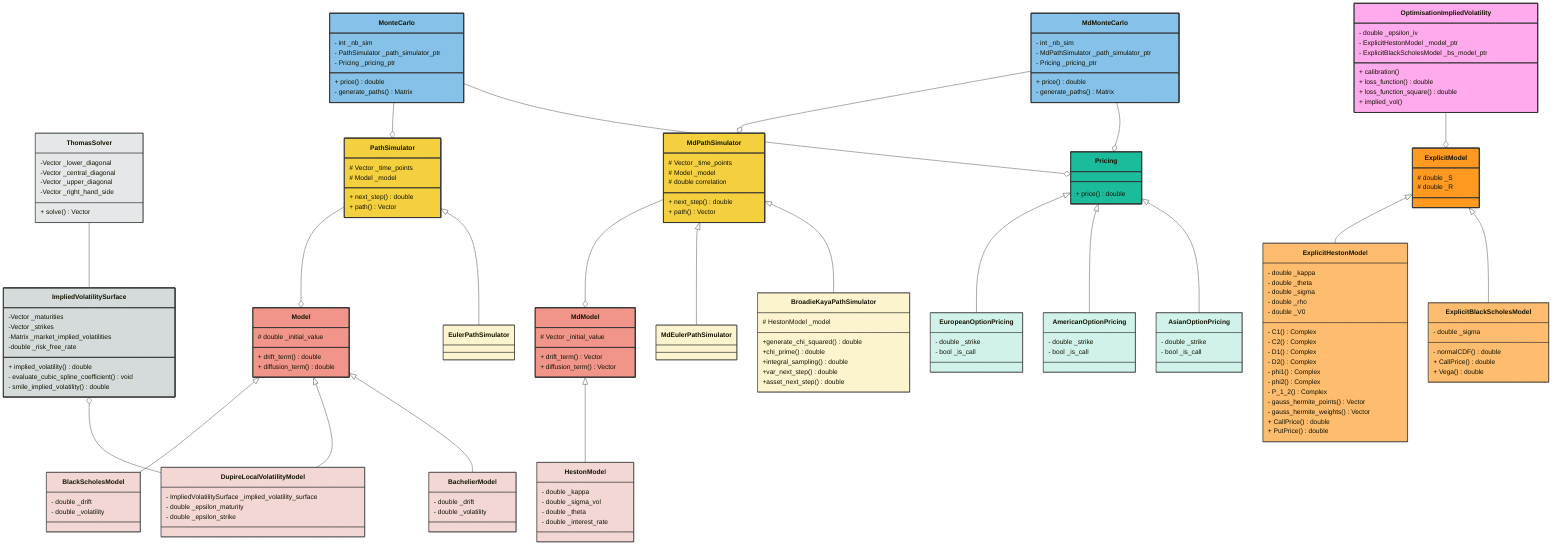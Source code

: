 classDiagram 

    %% Classes
    class ThomasSolver{
      -Vector _lower_diagonal
      -Vector _central_diagonal
      -Vector _upper_diagonal
      -Vector _right_hand_side
      + solve() Vector
    }

    class ImpliedVolatilitySurface{
      -Vector _maturities
      -Vector _strikes
      -Matrix _market_implied_volatilities
      -double _risk_free_rate
      + implied_volatility() double
      - evaluate_cubic_spline_coefficient() void
      - smile_implied_volatility() double
    }

    class MdModel{
      # Vector _initial_value
      + drift_term() Vector
      + diffusion_term() Vector
    }

    class Model{
      # double _initial_value
      + drift_term() double
      + diffusion_term() double
    }

    class BlackScholesModel{
      - double _drift
      - double _volatility
    }

    class BachelierModel{
      - double _drift
      - double _volatility
    }

    class DupireLocalVolatilityModel{
      - ImpliedVolatilitySurface _implied_volatility_surface
      - double _epsilon_maturity
      - double _epsilon_strike
    }

    class HestonModel{
      - double _kappa
	  - double _sigma_vol
	  - double _theta
	  - double _interest_rate
    }

    class PathSimulator{
      # Vector _time_points
      # Model _model
      + next_step() double
      + path() Vector
    }

    class MdPathSimulator{
      # Vector _time_points
      # Model _model
      # double correlation
      + next_step() double
      + path() Vector
    }

    class EulerPathSimulator{
    }

    class MdEulerPathSimulator{
    }

    class BroadieKayaPathSimulator{
        # HestonModel _model
        +generate_chi_squared() double
        +chi_prime() double
        +integral_sampling() double
        +var_next_step() double
        +asset_next_step() double
    }

    class Pricing{
        + price() double
    }

    class MonteCarlo{
        - int _nb_sim
        - PathSimulator _path_simulator_ptr
        - Pricing _pricing_ptr
        + price() double
        - generate_paths() Matrix
    }

    class MdMonteCarlo{
        - int _nb_sim
        - MdPathSimulator _path_simulator_ptr
        - Pricing _pricing_ptr
        + price() double
        - generate_paths() Matrix
    }

    class EuropeanOptionPricing{
        - double _strike
        - bool _is_call
    }

    class AmericanOptionPricing{
        - double _strike
        - bool _is_call
    }

    class AsianOptionPricing{
        - double _strike
        - bool _is_call
    }

    class ExplicitModel{
         # double _S
         # double _R
    }

    class ExplicitBlackScholesModel{
        - normalCDF() double
        - double _sigma
        + CallPrice() double
        + Vega() double
    }

    class ExplicitHestonModel{
        - C1() Complex
        - C2() Complex
        - D1() Complex
        - D2() Complex
        - phi1() Complex
        - phi2() Complex
        - P_1_2() Complex
        - gauss_hermite_points() Vector
        - gauss_hermite_weights() Vector
        - double _kappa
        - double _theta 
        - double _sigma
        - double _rho 
        - double _V0
        + CallPrice() double
        + PutPrice() double
    }

    class OptimisationImpliedVolatility{
        - double _epsilon_iv
        - ExplicitHestonModel _model_ptr
        - ExplicitBlackScholesModel _bs_model_ptr
        + calibration() 
        + loss_function() double
        + loss_function_square() double
        + implied_vol()
    }

    %% Links and interactions
    ThomasSolver -- ImpliedVolatilitySurface
    ImpliedVolatilitySurface o-- DupireLocalVolatilityModel
    PathSimulator --o Model
    MdPathSimulator --o MdModel
    MonteCarlo --o PathSimulator
    MdMonteCarlo --o MdPathSimulator
    MonteCarlo --o Pricing
    MdMonteCarlo --o Pricing
    Model <|-- BlackScholesModel
    Model <|-- DupireLocalVolatilityModel
    Model <|-- BachelierModel
    MdModel <|-- HestonModel
    PathSimulator <|-- EulerPathSimulator
    MdPathSimulator <|-- MdEulerPathSimulator
    MdPathSimulator <|-- BroadieKayaPathSimulator
    Pricing <|-- EuropeanOptionPricing
    Pricing <|-- AmericanOptionPricing
    Pricing <|-- AsianOptionPricing
    ExplicitModel <|-- ExplicitHestonModel
    ExplicitModel <|-- ExplicitBlackScholesModel
    OptimisationImpliedVolatility --o ExplicitModel


    %% Style
    style Model fill:#f1948a,stroke:#333,stroke-width:2px
    style MdModel fill:#f1948a,stroke:#333,stroke-width:2px
    style BlackScholesModel fill:#f2d7d5 ,stroke:#333,stroke-width:1px
    style BachelierModel fill:#f2d7d5 ,stroke:#333,stroke-width:1px
    style DupireLocalVolatilityModel fill:#f2d7d5 ,stroke:#333,stroke-width:1px
    style HestonModel fill:#f2d7d5 ,stroke:#333,stroke-width:1px
     
    style Pricing fill: #1abc9c ,stroke:#333,stroke-width:2px
    style EuropeanOptionPricing fill: #d1f2eb ,stroke:#333,stroke-width:1px
    style AmericanOptionPricing fill: #d1f2eb ,stroke:#333,stroke-width:1px
    style AsianOptionPricing fill: #d1f2eb ,stroke:#333,stroke-width:1px

    style PathSimulator fill: #f4d03f,stroke:#333,stroke-width:2px
    style MdPathSimulator fill: #f4d03f,stroke:#333,stroke-width:2px
    style EulerPathSimulator fill: #fcf3cf ,stroke:#333,stroke-width:1px
    style MdEulerPathSimulator fill: #fcf3cf ,stroke:#333,stroke-width:1px
    style BroadieKayaPathSimulator fill: #fcf3cf ,stroke:#333,stroke-width:1px


    style MonteCarlo fill: #85c1e9  ,stroke:#333,stroke-width:2px
    style MdMonteCarlo fill: #85c1e9  ,stroke:#333,stroke-width:2px
 
    style ImpliedVolatilitySurface fill:   #d5dbdb    ,stroke:#333,stroke-width:2px
    style ThomasSolver fill: #e5e8e8  ,stroke:#333,stroke-width:1px
 

    style Mineral fill:#bbf,stroke:#f66,stroke-width:2px,color:#fff,stroke-dasharray: 5 5

    style ExplicitModel fill: #ff991f,stroke:#333,stroke-width:2px
    style ExplicitBlackScholesModel fill: #fdbc6e ,stroke:#333,stroke-width:1px
    style ExplicitHestonModel fill: #fdbc6e  ,stroke:#333,stroke-width:1px

    style OptimisationImpliedVolatility fill:   #ffaaed   ,stroke:#333,stroke-width:2px
